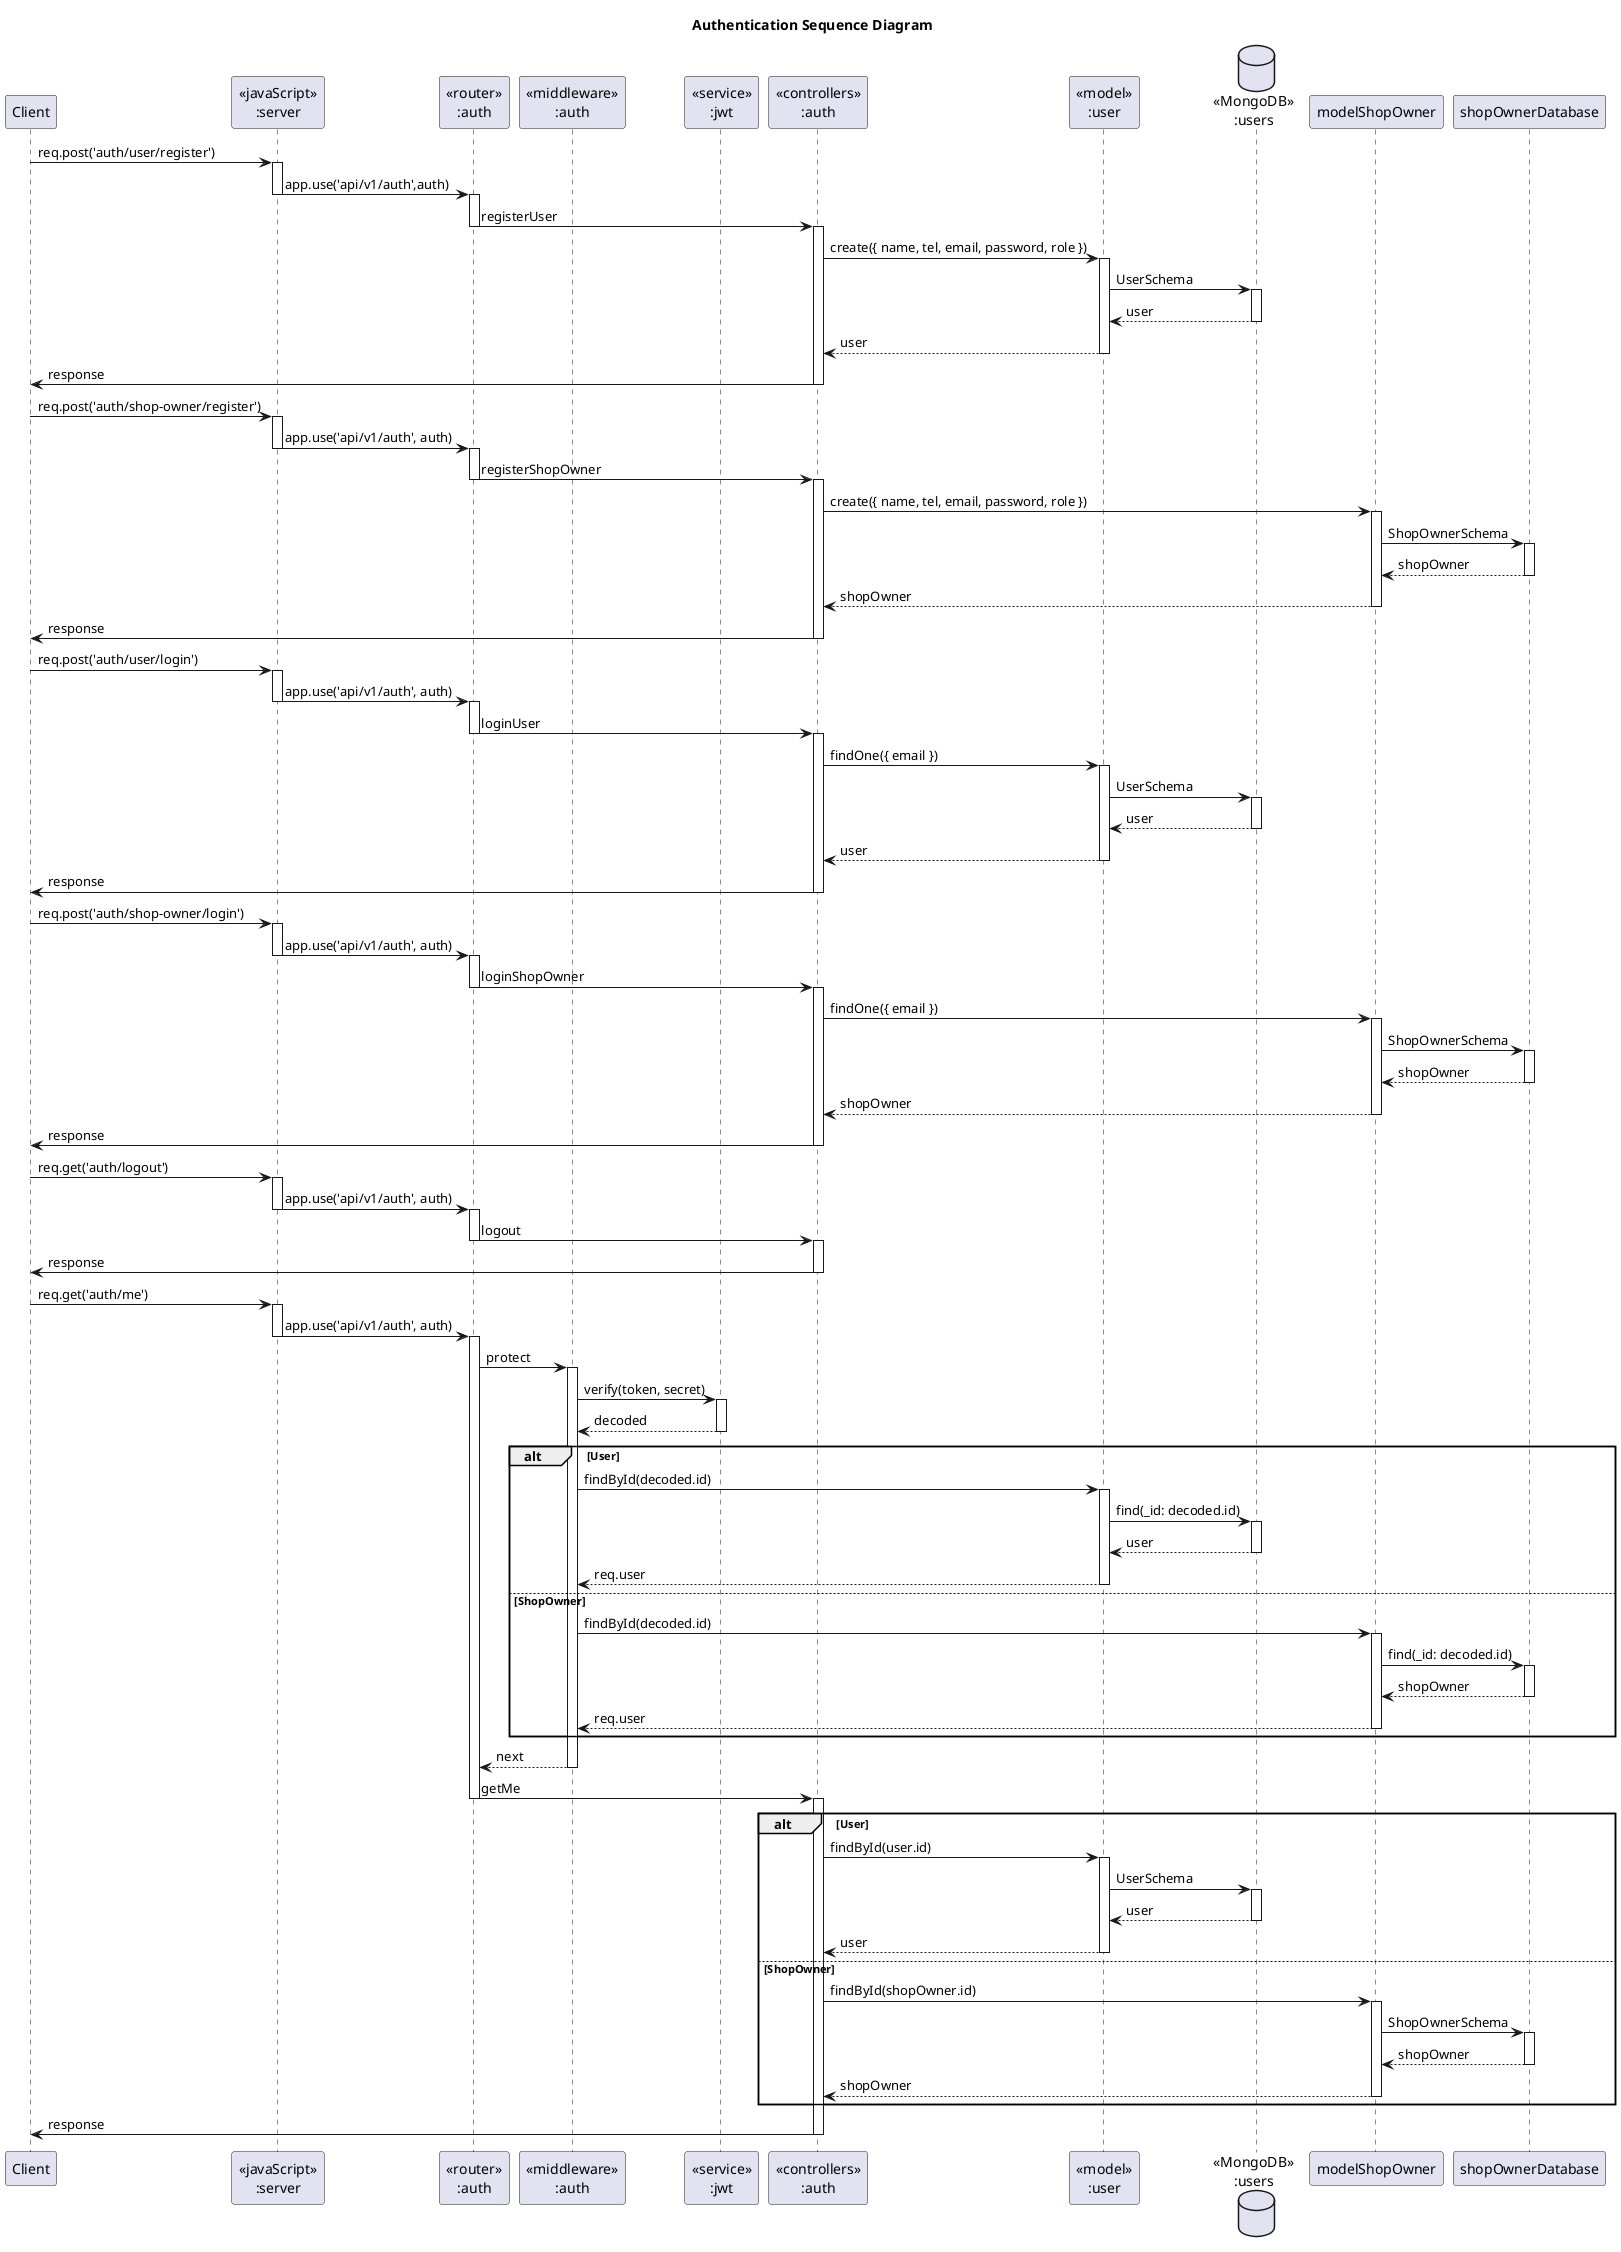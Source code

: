 @startuml Authentication Sequence Diagram

title "Authentication Sequence Diagram"

participant "Client" as client
participant "<<javaScript>>\n:server" as server
participant "<<router>>\n:auth" as auth
participant "<<middleware>>\n:auth" as middleware
participant "<<service>>\n:jwt" as jwt
participant "<<controllers>>\n:auth" as controllerAuth
participant "<<model>>\n:user" as modelUser
participant "<<model>>\n:shopOwner" as modelUser
database "<<MongoDB>>\n:users" as userDatabase
database "<<MongoDB>>\n:shopowners" as userDatabase

client -> server ++ :req.post('auth/user/register')
server -> auth --++ :app.use('api/v1/auth',auth)
auth -> controllerAuth --++ :registerUser
controllerAuth -> modelUser ++ :create({ name, tel, email, password, role })
modelUser -> userDatabase ++ :UserSchema
userDatabase --> modelUser -- :user
controllerAuth <-- modelUser -- :user
controllerAuth -> client -- :response

client -> server ++ :req.post('auth/shop-owner/register')
server -> auth --++ :app.use('api/v1/auth', auth)
auth -> controllerAuth --++ :registerShopOwner
controllerAuth -> modelShopOwner ++ :create({ name, tel, email, password, role })
modelShopOwner -> shopOwnerDatabase ++ :ShopOwnerSchema
shopOwnerDatabase --> modelShopOwner -- :shopOwner
controllerAuth <-- modelShopOwner -- :shopOwner
controllerAuth -> client -- :response

client -> server ++ :req.post('auth/user/login')
server -> auth --++ :app.use('api/v1/auth', auth)
auth -> controllerAuth --++ :loginUser
controllerAuth -> modelUser ++ :findOne({ email })
modelUser -> userDatabase ++: UserSchema
userDatabase --> modelUser -- :user
controllerAuth <-- modelUser -- :user
controllerAuth -> client -- :response

client -> server ++ :req.post('auth/shop-owner/login')
server -> auth --++ :app.use('api/v1/auth', auth)
auth -> controllerAuth --++ :loginShopOwner
controllerAuth -> modelShopOwner ++ :findOne({ email })
modelShopOwner -> shopOwnerDatabase ++: ShopOwnerSchema
shopOwnerDatabase --> modelShopOwner -- :shopOwner
controllerAuth <-- modelShopOwner -- :shopOwner
controllerAuth -> client -- :response

client -> server ++ :req.get('auth/logout')
server -> auth --++ :app.use('api/v1/auth', auth)
auth -> controllerAuth --++ :logout
controllerAuth -> client -- :response

client -> server ++ :req.get('auth/me')
server -> auth --++ :app.use('api/v1/auth', auth)
auth -> middleware ++ :protect
middleware -> jwt ++ :verify(token, secret)
jwt --> middleware -- :decoded

alt User
  middleware -> modelUser ++ :findById(decoded.id)
  modelUser -> userDatabase ++ :find(_id: decoded.id)
  userDatabase --> modelUser -- :user
  modelUser --> middleware -- :req.user

else ShopOwner
  middleware -> modelShopOwner ++ :findById(decoded.id)
  modelShopOwner -> shopOwnerDatabase ++ :find(_id: decoded.id)
  shopOwnerDatabase --> modelShopOwner -- :shopOwner
  modelShopOwner --> middleware -- :req.user
end

middleware --> auth -- :next
auth -> controllerAuth --++ :getMe

alt User
  controllerAuth -> modelUser ++ :findById(user.id)
  modelUser -> userDatabase ++ :UserSchema
  userDatabase --> modelUser -- :user
  controllerAuth <-- modelUser -- :user
else ShopOwner
  controllerAuth -> modelShopOwner ++ :findById(shopOwner.id)
  modelShopOwner -> shopOwnerDatabase ++ :ShopOwnerSchema
  shopOwnerDatabase --> modelShopOwner -- :shopOwner
  controllerAuth <-- modelShopOwner -- :shopOwner
end

controllerAuth -> client -- :response

@enduml
